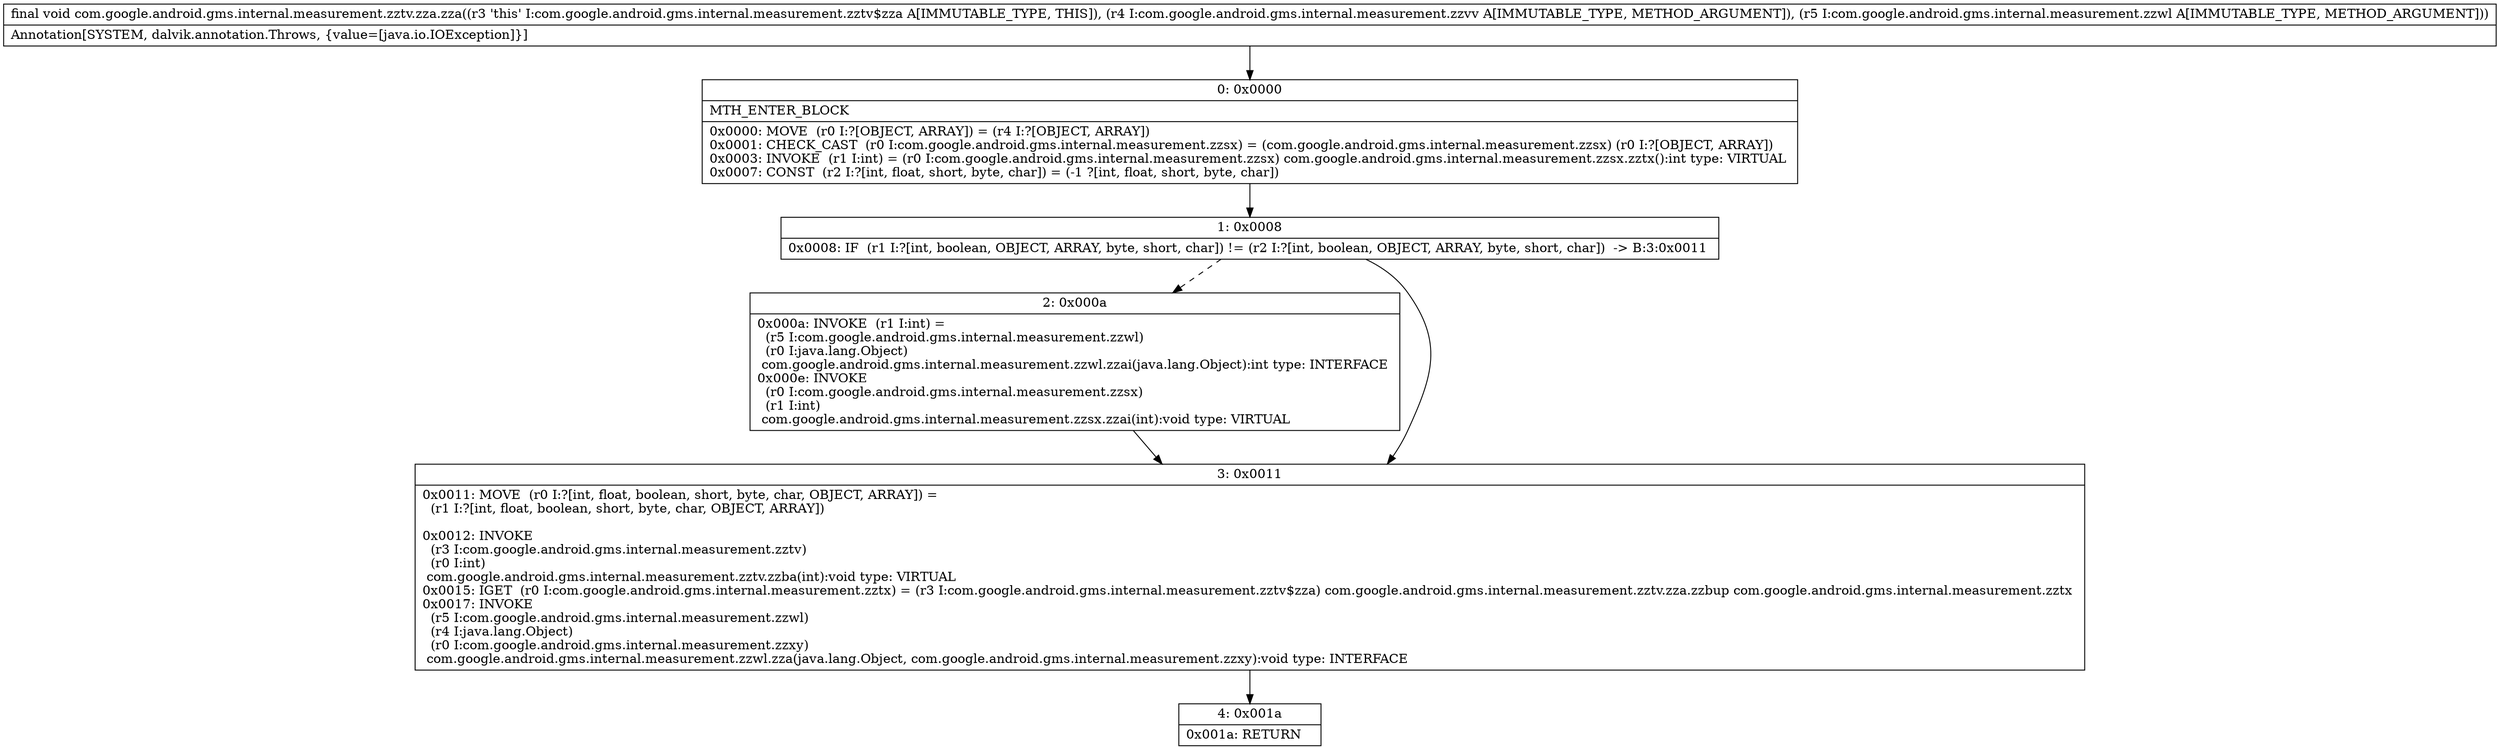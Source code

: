 digraph "CFG forcom.google.android.gms.internal.measurement.zztv.zza.zza(Lcom\/google\/android\/gms\/internal\/measurement\/zzvv;Lcom\/google\/android\/gms\/internal\/measurement\/zzwl;)V" {
Node_0 [shape=record,label="{0\:\ 0x0000|MTH_ENTER_BLOCK\l|0x0000: MOVE  (r0 I:?[OBJECT, ARRAY]) = (r4 I:?[OBJECT, ARRAY]) \l0x0001: CHECK_CAST  (r0 I:com.google.android.gms.internal.measurement.zzsx) = (com.google.android.gms.internal.measurement.zzsx) (r0 I:?[OBJECT, ARRAY]) \l0x0003: INVOKE  (r1 I:int) = (r0 I:com.google.android.gms.internal.measurement.zzsx) com.google.android.gms.internal.measurement.zzsx.zztx():int type: VIRTUAL \l0x0007: CONST  (r2 I:?[int, float, short, byte, char]) = (\-1 ?[int, float, short, byte, char]) \l}"];
Node_1 [shape=record,label="{1\:\ 0x0008|0x0008: IF  (r1 I:?[int, boolean, OBJECT, ARRAY, byte, short, char]) != (r2 I:?[int, boolean, OBJECT, ARRAY, byte, short, char])  \-\> B:3:0x0011 \l}"];
Node_2 [shape=record,label="{2\:\ 0x000a|0x000a: INVOKE  (r1 I:int) = \l  (r5 I:com.google.android.gms.internal.measurement.zzwl)\l  (r0 I:java.lang.Object)\l com.google.android.gms.internal.measurement.zzwl.zzai(java.lang.Object):int type: INTERFACE \l0x000e: INVOKE  \l  (r0 I:com.google.android.gms.internal.measurement.zzsx)\l  (r1 I:int)\l com.google.android.gms.internal.measurement.zzsx.zzai(int):void type: VIRTUAL \l}"];
Node_3 [shape=record,label="{3\:\ 0x0011|0x0011: MOVE  (r0 I:?[int, float, boolean, short, byte, char, OBJECT, ARRAY]) = \l  (r1 I:?[int, float, boolean, short, byte, char, OBJECT, ARRAY])\l \l0x0012: INVOKE  \l  (r3 I:com.google.android.gms.internal.measurement.zztv)\l  (r0 I:int)\l com.google.android.gms.internal.measurement.zztv.zzba(int):void type: VIRTUAL \l0x0015: IGET  (r0 I:com.google.android.gms.internal.measurement.zztx) = (r3 I:com.google.android.gms.internal.measurement.zztv$zza) com.google.android.gms.internal.measurement.zztv.zza.zzbup com.google.android.gms.internal.measurement.zztx \l0x0017: INVOKE  \l  (r5 I:com.google.android.gms.internal.measurement.zzwl)\l  (r4 I:java.lang.Object)\l  (r0 I:com.google.android.gms.internal.measurement.zzxy)\l com.google.android.gms.internal.measurement.zzwl.zza(java.lang.Object, com.google.android.gms.internal.measurement.zzxy):void type: INTERFACE \l}"];
Node_4 [shape=record,label="{4\:\ 0x001a|0x001a: RETURN   \l}"];
MethodNode[shape=record,label="{final void com.google.android.gms.internal.measurement.zztv.zza.zza((r3 'this' I:com.google.android.gms.internal.measurement.zztv$zza A[IMMUTABLE_TYPE, THIS]), (r4 I:com.google.android.gms.internal.measurement.zzvv A[IMMUTABLE_TYPE, METHOD_ARGUMENT]), (r5 I:com.google.android.gms.internal.measurement.zzwl A[IMMUTABLE_TYPE, METHOD_ARGUMENT]))  | Annotation[SYSTEM, dalvik.annotation.Throws, \{value=[java.io.IOException]\}]\l}"];
MethodNode -> Node_0;
Node_0 -> Node_1;
Node_1 -> Node_2[style=dashed];
Node_1 -> Node_3;
Node_2 -> Node_3;
Node_3 -> Node_4;
}

